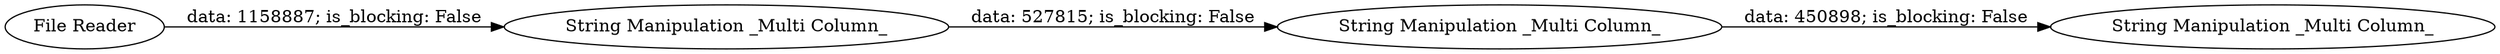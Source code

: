 digraph {
	"1929320318988093614_5" [label="String Manipulation _Multi Column_"]
	"1929320318988093614_4" [label="String Manipulation _Multi Column_"]
	"1929320318988093614_3" [label="File Reader"]
	"1929320318988093614_1" [label="String Manipulation _Multi Column_"]
	"1929320318988093614_1" -> "1929320318988093614_4" [label="data: 527815; is_blocking: False"]
	"1929320318988093614_3" -> "1929320318988093614_1" [label="data: 1158887; is_blocking: False"]
	"1929320318988093614_4" -> "1929320318988093614_5" [label="data: 450898; is_blocking: False"]
	rankdir=LR
}
